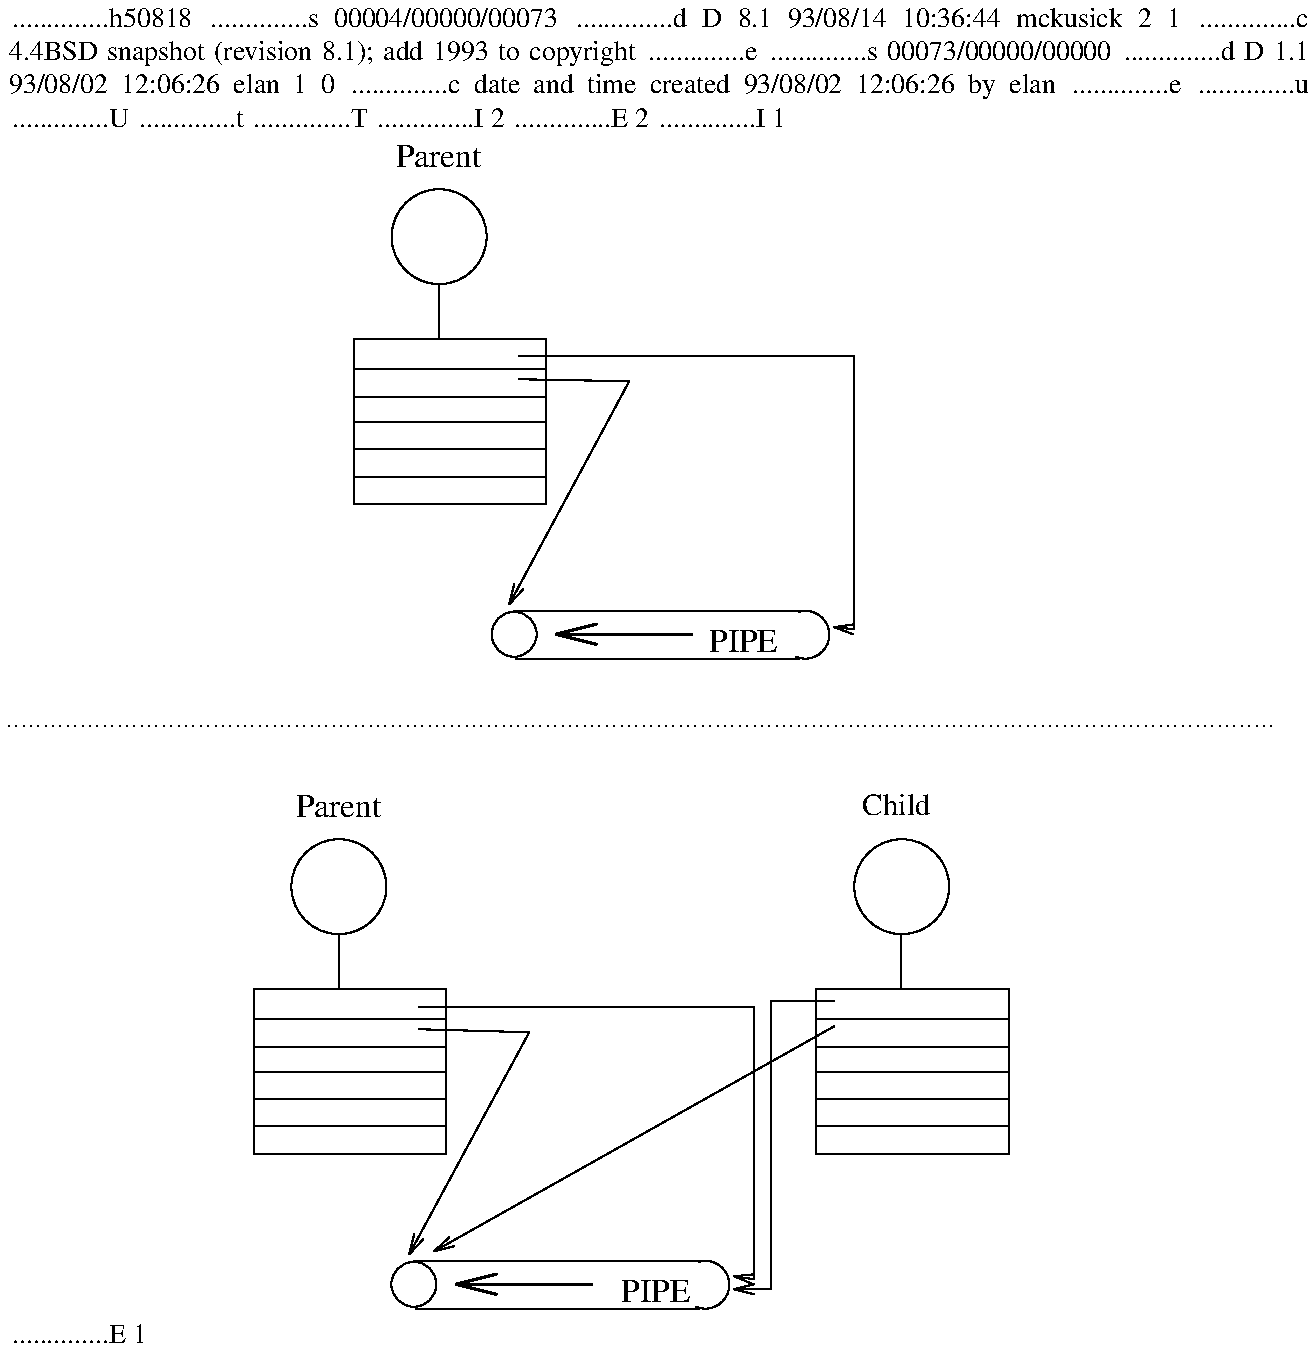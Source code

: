 h50818
s 00004/00000/00073
d D 8.1 93/08/14 10:36:44 mckusick 2 1
c 4.4BSD snapshot (revision 8.1); add 1993 to copyright
e
s 00073/00000/00000
d D 1.1 93/08/02 12:06:26 elan 1 0
c date and time created 93/08/02 12:06:26 by elan
e
u
U
t
T
I 2
.\" Copyright (c) 1993
.\"	The Regents of the University of California.  All rights reserved.
.\"
.\"	%W% (Berkeley) %G%
E 2
I 1
.PS
.ps
.ps 10
arc at 5.407,4.723 from 5.375,4.838 to 5.362,4.612 cw
arc at 5.907,7.973 from 5.875,8.088 to 5.862,7.862 cw
line from 5.963,5.513 to 6.925,5.513
line from 5.963,5.650 to 6.925,5.650
line from 5.963,5.787 to 6.925,5.787
line from 5.963,5.912 to 6.925,5.912
line from 5.963,6.050 to 6.925,6.050
line from 5.963,6.200 to 6.925,6.200 to 6.925,5.375 to 5.963,5.375 to 5.963,6.200
ellipse at 6.388,6.713 wid 0.475 ht 0.475
line from 6.388,6.463 to 6.388,6.200
line from 3.150,6.200 to 4.112,6.200 to 4.112,5.375 to 3.150,5.375 to 3.150,6.200
line from 3.150,6.050 to 4.112,6.050
line from 3.150,5.912 to 4.112,5.912
line from 3.150,5.787 to 4.112,5.787
line from 3.150,5.650 to 4.112,5.650
line from 3.150,5.513 to 4.112,5.513
ellipse at 3.575,6.713 wid 0.475 ht 0.475
line from 3.575,6.463 to 3.575,6.200
line from 3.650,8.762 to 4.612,8.762
line from 3.650,8.900 to 4.612,8.900
line from 3.650,9.037 to 4.612,9.037
line from 3.650,9.162 to 4.612,9.162
line from 3.650,9.300 to 4.612,9.300
line from 3.650,9.450 to 4.612,9.450 to 4.612,8.625 to 3.650,8.625 to 3.650,9.450
ellipse at 4.075,9.963 wid 0.475 ht 0.475
ellipse at 3.950,4.725 wid 0.225 ht 0.225
ellipse at 4.450,7.975 wid 0.225 ht 0.225
dashwid = 0.037i
line dotted from 1.925,7.513 to 8.238,7.513
line from 6.050,6.138 to 5.737,6.138 to 5.737,4.700 to 5.550,4.700
line from 5.650,4.725 to 5.550,4.700 to 5.650,4.675
line from 6.050,6.013 to 4.050,4.888
line from 4.125,4.958 to 4.050,4.888 to 4.149,4.915
line from 3.975,6.000 to 4.525,5.987 to 3.925,4.875
line from 3.950,4.975 to 3.925,4.875 to 3.994,4.951
line from 3.975,6.112 to 5.650,6.112 to 5.650,4.750 to 5.550,4.763
line from 5.652,4.775 to 5.550,4.763 to 5.646,4.725
line from 4.075,9.713 to 4.075,9.450
line from 4.475,9.363 to 6.150,9.363 to 6.150,8.000 to 6.050,8.012
line from 6.152,8.025 to 6.050,8.012 to 6.146,7.975
line from 4.475,9.250 to 5.025,9.238 to 4.425,8.125
line from 4.450,8.225 to 4.425,8.125 to 4.494,8.201
.ps
.ps 20
line from 4.362,4.775 to 4.162,4.725 to 4.362,4.675
line from 4.162,4.725 to 4.838,4.725
.ps
.ps 10
line from 3.962,4.600 to 5.375,4.600
line from 3.950,4.838 to 5.375,4.838
line from 4.450,8.088 to 5.875,8.088
line from 4.463,7.850 to 5.875,7.850
.ps
.ps 20
line from 4.862,8.025 to 4.662,7.975 to 4.862,7.925
line from 4.662,7.975 to 5.338,7.975
.ps
.ps 11
.ft
.ft R
"Child" at 6.362,7.106
.ps
.ps 12
"Parent" at 3.362,7.096 ljust
"Parent" at 3.862,10.346 ljust
"PIPE" at 4.987,4.671 ljust
"PIPE" at 5.425,7.921 ljust
.ps
.ft
.PE
E 1
